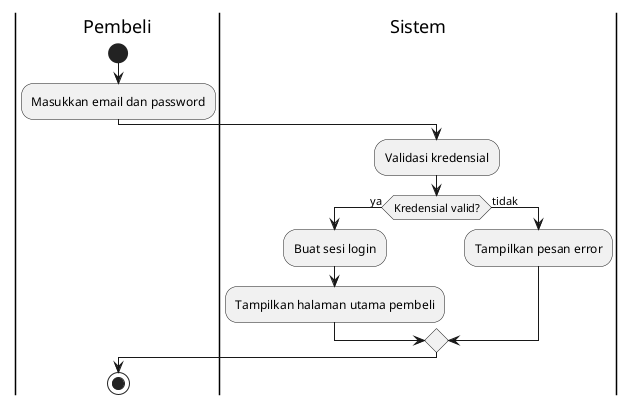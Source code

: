@startuml
|Pembeli|
start
:Masukkan email dan password;
|Sistem|
:Validasi kredensial;
if (Kredensial valid?) then (ya)
  :Buat sesi login;
  :Tampilkan halaman utama pembeli;
else (tidak)
  :Tampilkan pesan error;
endif
|Pembeli|
stop
@enduml